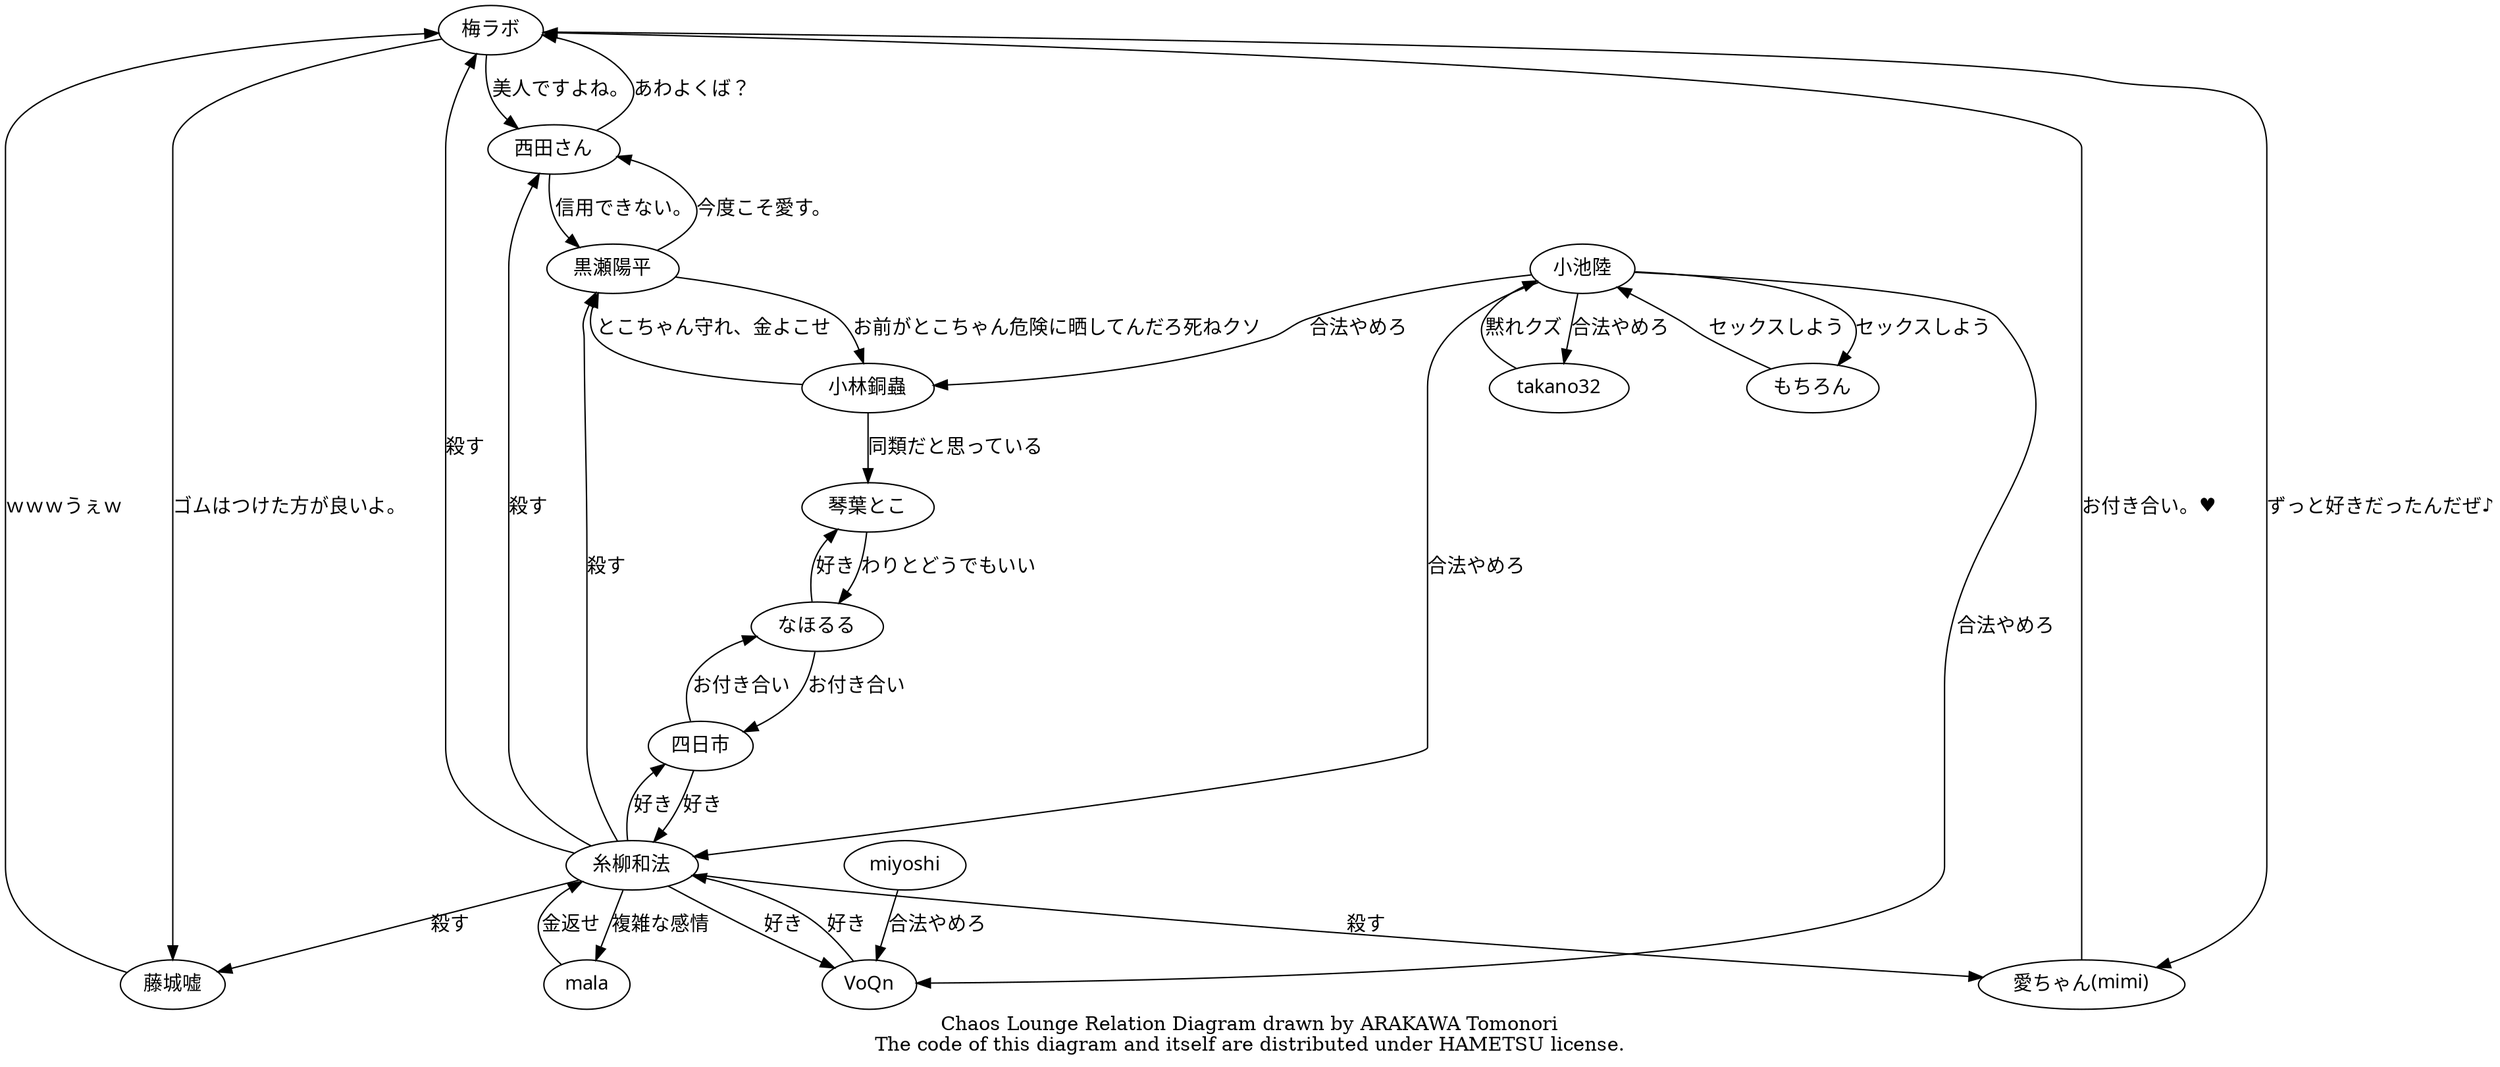 digraph Chaos {
	node [fontname="MSUIGOTHIC.ttf"];
	梅ラボ   -> 藤城嘘   [label = "ゴムはつけた方が良いよ。"];
	梅ラボ   -> 西田さん [label = "美人ですよね。"];
	梅ラボ -> "愛ちゃん(mimi)" [label = "ずっと好きだったんだぜ♪"];
	藤城嘘   -> 梅ラボ   [label = "ｗｗｗうぇｗ"];
	西田さん -> 梅ラボ   [label = "あわよくば？"];
	西田さん -> 黒瀬陽平 [label = "信用できない。"];
	黒瀬陽平 -> 西田さん [label = "今度こそ愛す。"];
  黒瀬陽平 -> 小林銅蟲 [label = "お前がとこちゃん危険に晒してんだろ死ねクソ"];
	"愛ちゃん(mimi)" -> 梅ラボ [label = "お付き合い。♥"];
	糸柳和法 -> 梅ラボ  [label = "殺す"];
	糸柳和法 -> 藤城嘘   [label = "殺す"];
	糸柳和法 -> 黒瀬陽平 [label = "殺す"];
	糸柳和法 -> 西田さん [label = "殺す"];
	糸柳和法 -> "愛ちゃん(mimi)" [label = "殺す"];
  糸柳和法 -> 四日市 [label = "好き"];
  糸柳和法 -> VoQn [label = "好き"];
  糸柳和法 -> mala [label = "複雑な感情"];
  mala -> 糸柳和法 [label = "金返せ"];
  小池陸 -> 糸柳和法 [label = "合法やめろ"];
  小池陸 -> takano32 [label = "合法やめろ"];
  小池陸 -> 小林銅蟲 [label = "合法やめろ"];
  小池陸 -> VoQn [label = "合法やめろ"];
  小池陸 -> もちろん [label = "セックスしよう"];
  もちろん -> 小池陸 [label = "セックスしよう"];
  miyoshi -> VoQn [label = "合法やめろ"];
  小林銅蟲 -> 黒瀬陽平 [label = "とこちゃん守れ、金よこせ"];
  小林銅蟲 -> 琴葉とこ [label = "同類だと思っている"];
  takano32 -> 小池陸 [label = "黙れクズ"];
  なほるる -> 琴葉とこ [label = "好き"];
  なほるる -> 四日市 [label = "お付き合い"];
  琴葉とこ -> なほるる [label = "わりとどうでもいい"];
  四日市 -> なほるる [label = "お付き合い"];
  四日市 -> 糸柳和法 [label = "好き"];
  VoQn -> 糸柳和法 [label = "好き"];
	subgraph cluster_main_culprits {
		 style = filled;
		 color = lightgrey;
		 // see also http://graphviz.org/content/cluster
	}
	label = "Chaos Lounge Relation Diagram drawn by ARAKAWA Tomonori\nThe code of this diagram and itself are distributed under HAMETSU license.";
}

